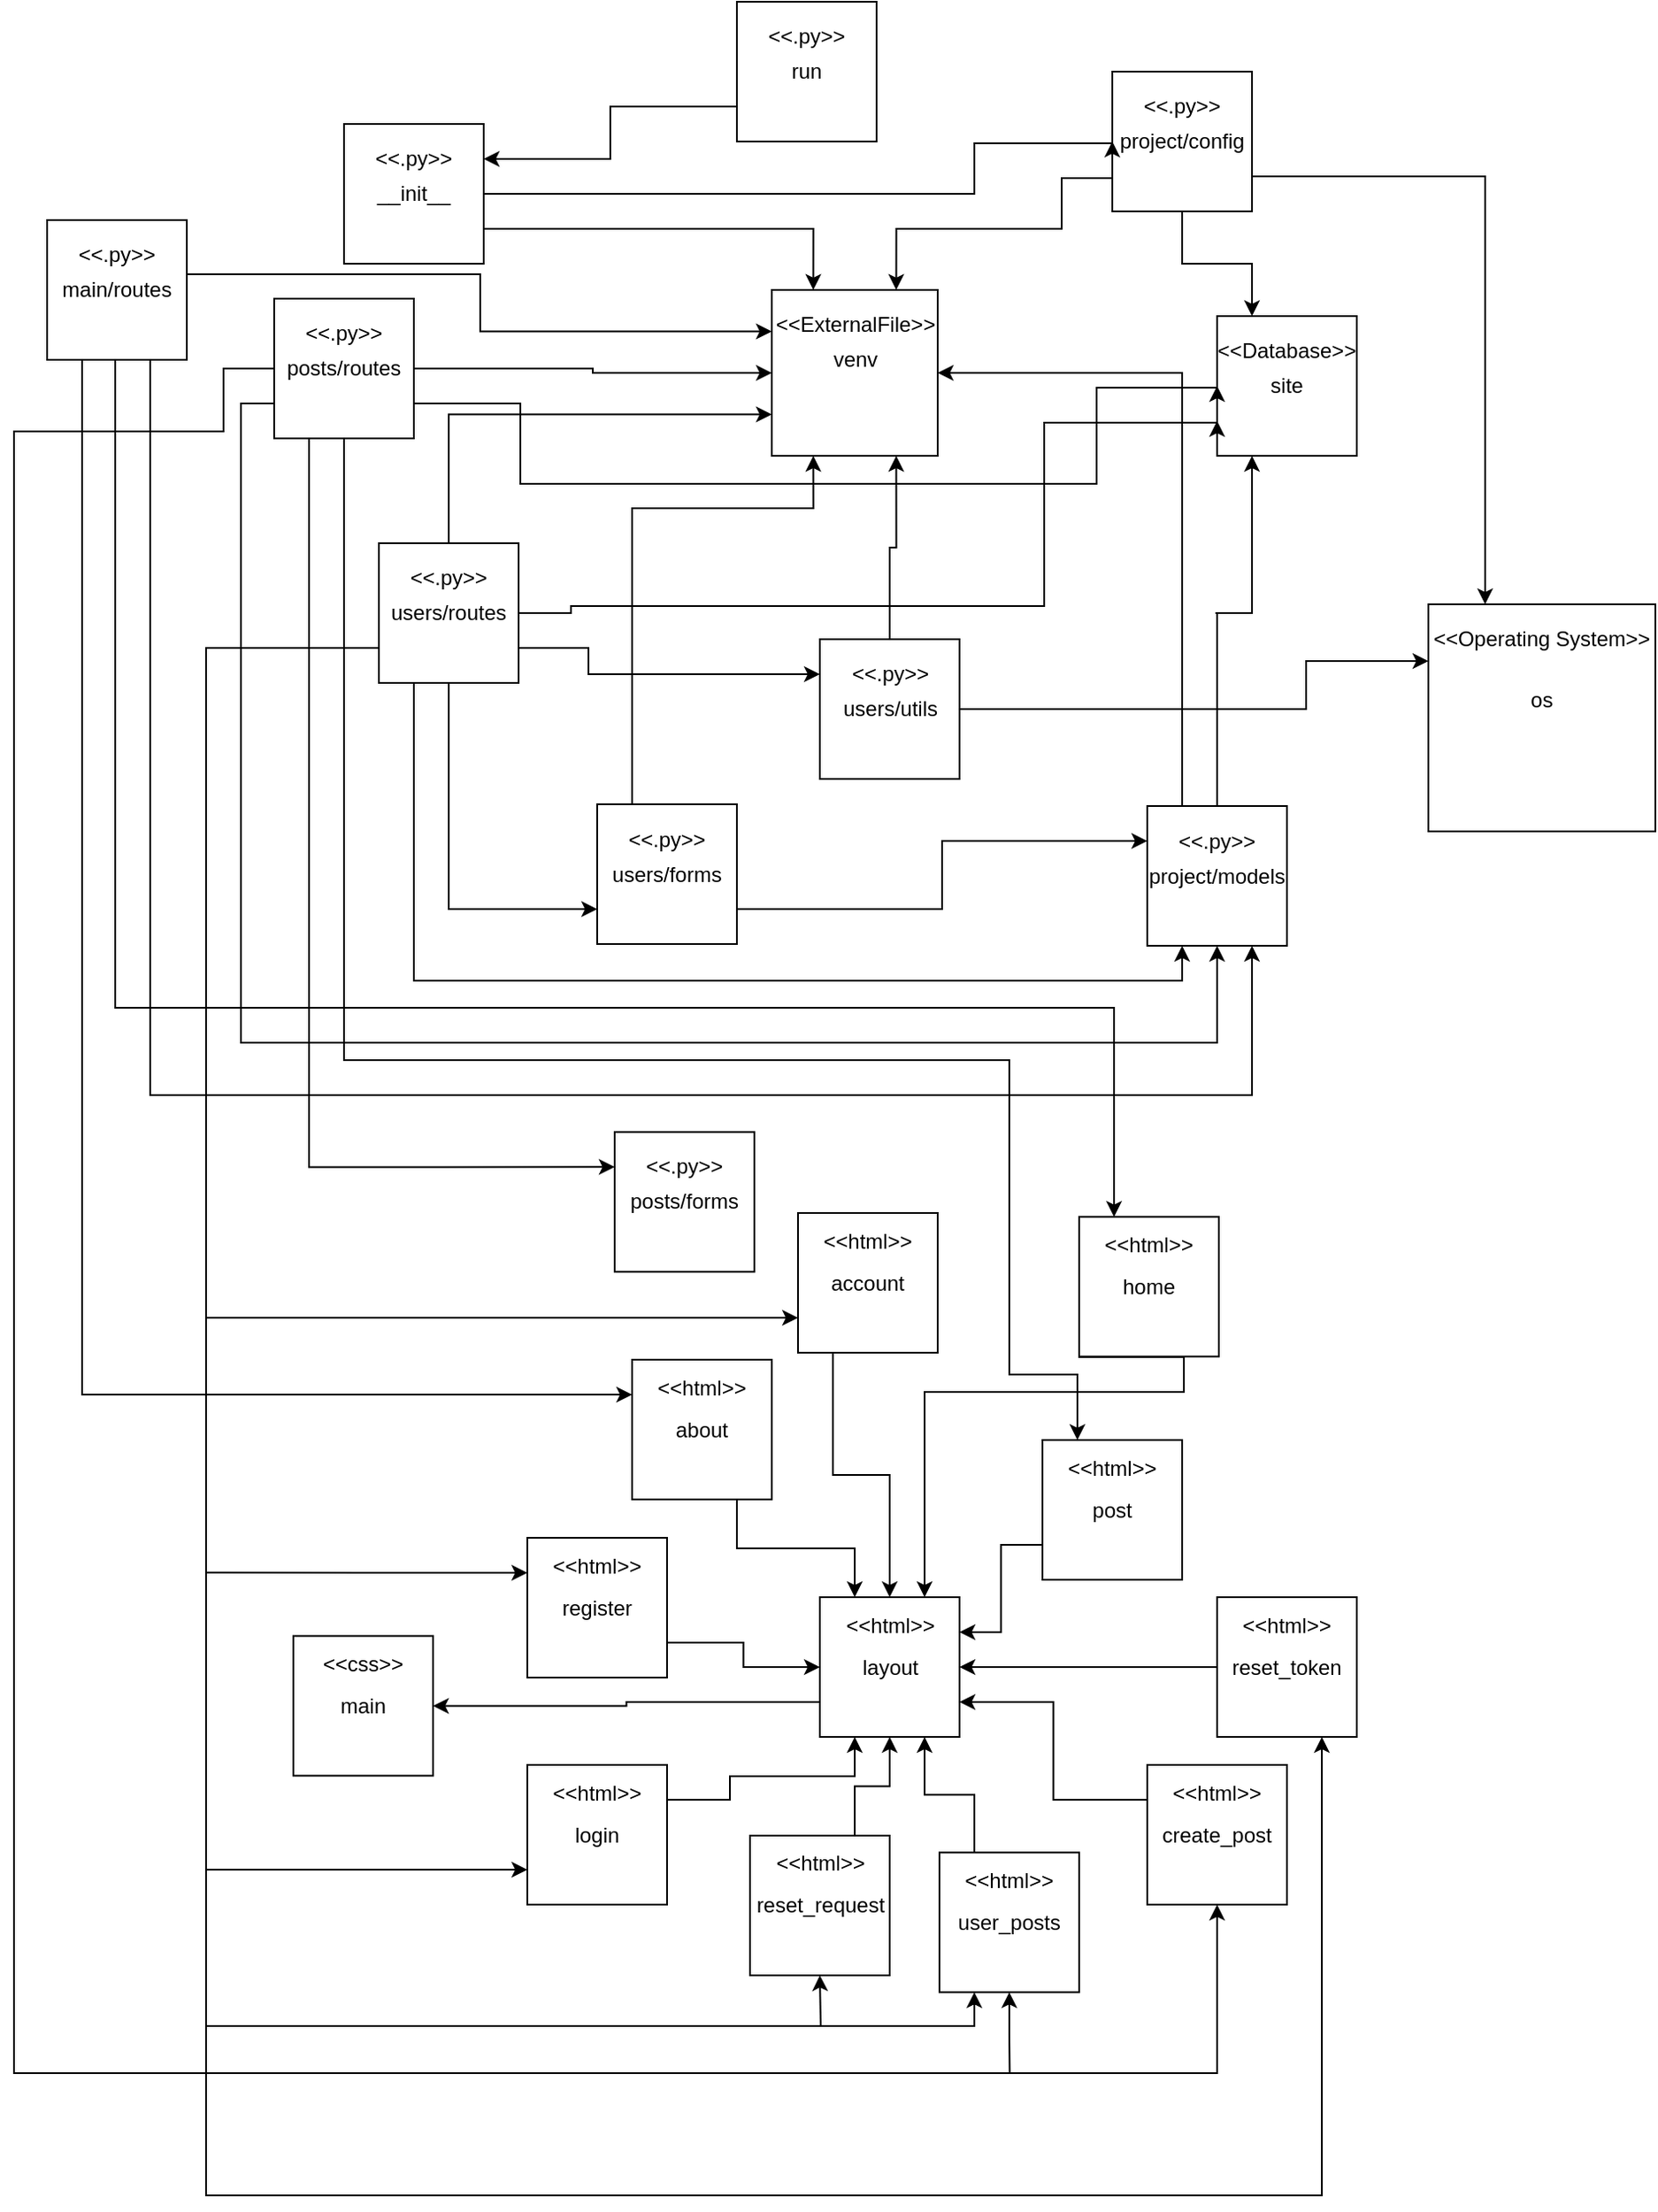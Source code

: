 <mxfile version="10.5.9" type="google"><diagram id="KBFmOmNI3ballvmkRcwx" name="Page-1"><mxGraphModel dx="2950" dy="1210" grid="1" gridSize="10" guides="1" tooltips="1" connect="1" arrows="1" fold="1" page="1" pageScale="1" pageWidth="850" pageHeight="1100" math="0" shadow="0"><root><mxCell id="0"/><mxCell id="1" parent="0"/><mxCell id="nsPrN5Da0x7B3JjK3zon-26" style="edgeStyle=orthogonalEdgeStyle;rounded=0;orthogonalLoop=1;jettySize=auto;html=1;exitX=0;exitY=0.75;exitDx=0;exitDy=0;entryX=1;entryY=0.25;entryDx=0;entryDy=0;" edge="1" parent="1" source="nsPrN5Da0x7B3JjK3zon-1" target="nsPrN5Da0x7B3JjK3zon-19"><mxGeometry relative="1" as="geometry"/></mxCell><mxCell id="nsPrN5Da0x7B3JjK3zon-1" value="" style="whiteSpace=wrap;html=1;aspect=fixed;" vertex="1" parent="1"><mxGeometry x="-57" y="20" width="80" height="80" as="geometry"/></mxCell><mxCell id="nsPrN5Da0x7B3JjK3zon-2" value="&amp;lt;&amp;lt;.py&amp;gt;&amp;gt;" style="text;html=1;strokeColor=none;fillColor=none;align=center;verticalAlign=middle;whiteSpace=wrap;rounded=0;" vertex="1" parent="1"><mxGeometry x="-37" y="30" width="40" height="20" as="geometry"/></mxCell><mxCell id="nsPrN5Da0x7B3JjK3zon-34" style="edgeStyle=orthogonalEdgeStyle;rounded=0;orthogonalLoop=1;jettySize=auto;html=1;exitX=1;exitY=0.75;exitDx=0;exitDy=0;entryX=0.25;entryY=0;entryDx=0;entryDy=0;" edge="1" parent="1" source="nsPrN5Da0x7B3JjK3zon-17" target="nsPrN5Da0x7B3JjK3zon-31"><mxGeometry relative="1" as="geometry"/></mxCell><mxCell id="nsPrN5Da0x7B3JjK3zon-35" style="edgeStyle=orthogonalEdgeStyle;rounded=0;orthogonalLoop=1;jettySize=auto;html=1;exitX=0;exitY=0.75;exitDx=0;exitDy=0;entryX=0.75;entryY=0;entryDx=0;entryDy=0;" edge="1" parent="1" source="nsPrN5Da0x7B3JjK3zon-17" target="nsPrN5Da0x7B3JjK3zon-21"><mxGeometry relative="1" as="geometry"><Array as="points"><mxPoint x="129" y="121"/><mxPoint x="129" y="150"/><mxPoint x="34" y="150"/></Array></mxGeometry></mxCell><mxCell id="nsPrN5Da0x7B3JjK3zon-39" style="edgeStyle=orthogonalEdgeStyle;rounded=0;orthogonalLoop=1;jettySize=auto;html=1;exitX=0.5;exitY=1;exitDx=0;exitDy=0;entryX=0.25;entryY=0;entryDx=0;entryDy=0;" edge="1" parent="1" source="nsPrN5Da0x7B3JjK3zon-17" target="nsPrN5Da0x7B3JjK3zon-36"><mxGeometry relative="1" as="geometry"><mxPoint x="229" y="186" as="targetPoint"/></mxGeometry></mxCell><mxCell id="nsPrN5Da0x7B3JjK3zon-17" value="" style="whiteSpace=wrap;html=1;aspect=fixed;" vertex="1" parent="1"><mxGeometry x="158" y="60" width="80" height="80" as="geometry"/></mxCell><mxCell id="nsPrN5Da0x7B3JjK3zon-18" value="&amp;lt;&amp;lt;.py&amp;gt;&amp;gt;" style="text;html=1;strokeColor=none;fillColor=none;align=center;verticalAlign=middle;whiteSpace=wrap;rounded=0;" vertex="1" parent="1"><mxGeometry x="178" y="70" width="40" height="20" as="geometry"/></mxCell><mxCell id="nsPrN5Da0x7B3JjK3zon-28" style="edgeStyle=orthogonalEdgeStyle;rounded=0;orthogonalLoop=1;jettySize=auto;html=1;exitX=1;exitY=0.75;exitDx=0;exitDy=0;entryX=0.25;entryY=0;entryDx=0;entryDy=0;" edge="1" parent="1" source="nsPrN5Da0x7B3JjK3zon-19" target="nsPrN5Da0x7B3JjK3zon-21"><mxGeometry relative="1" as="geometry"/></mxCell><mxCell id="nsPrN5Da0x7B3JjK3zon-30" style="edgeStyle=orthogonalEdgeStyle;rounded=0;orthogonalLoop=1;jettySize=auto;html=1;exitX=1;exitY=0.5;exitDx=0;exitDy=0;entryX=0;entryY=0.5;entryDx=0;entryDy=0;" edge="1" parent="1" source="nsPrN5Da0x7B3JjK3zon-19" target="nsPrN5Da0x7B3JjK3zon-17"><mxGeometry relative="1" as="geometry"><mxPoint x="129" y="116" as="targetPoint"/><Array as="points"><mxPoint x="79" y="130"/><mxPoint x="79" y="101"/></Array></mxGeometry></mxCell><mxCell id="nsPrN5Da0x7B3JjK3zon-19" value="" style="whiteSpace=wrap;html=1;aspect=fixed;" vertex="1" parent="1"><mxGeometry x="-282" y="90" width="80" height="80" as="geometry"/></mxCell><mxCell id="nsPrN5Da0x7B3JjK3zon-20" value="&amp;lt;&amp;lt;.py&amp;gt;&amp;gt;" style="text;html=1;strokeColor=none;fillColor=none;align=center;verticalAlign=middle;whiteSpace=wrap;rounded=0;" vertex="1" parent="1"><mxGeometry x="-262" y="100" width="40" height="20" as="geometry"/></mxCell><mxCell id="nsPrN5Da0x7B3JjK3zon-21" value="" style="whiteSpace=wrap;html=1;aspect=fixed;" vertex="1" parent="1"><mxGeometry x="-37" y="185" width="95" height="95" as="geometry"/></mxCell><mxCell id="nsPrN5Da0x7B3JjK3zon-22" value="&amp;lt;&amp;lt;ExternalFile&amp;gt;&amp;gt;" style="text;html=1;strokeColor=none;fillColor=none;align=center;verticalAlign=middle;whiteSpace=wrap;rounded=0;" vertex="1" parent="1"><mxGeometry x="-9.5" y="195" width="40" height="20" as="geometry"/></mxCell><mxCell id="nsPrN5Da0x7B3JjK3zon-24" value="run" style="text;html=1;strokeColor=none;fillColor=none;align=center;verticalAlign=middle;whiteSpace=wrap;rounded=0;" vertex="1" parent="1"><mxGeometry x="-37" y="50" width="40" height="20" as="geometry"/></mxCell><mxCell id="nsPrN5Da0x7B3JjK3zon-25" value="venv" style="text;html=1;strokeColor=none;fillColor=none;align=center;verticalAlign=middle;whiteSpace=wrap;rounded=0;" vertex="1" parent="1"><mxGeometry x="-9.5" y="215" width="40" height="20" as="geometry"/></mxCell><mxCell id="nsPrN5Da0x7B3JjK3zon-27" value="__init__" style="text;html=1;strokeColor=none;fillColor=none;align=center;verticalAlign=middle;whiteSpace=wrap;rounded=0;" vertex="1" parent="1"><mxGeometry x="-262" y="120" width="40" height="20" as="geometry"/></mxCell><mxCell id="nsPrN5Da0x7B3JjK3zon-29" value="project/config" style="text;html=1;strokeColor=none;fillColor=none;align=center;verticalAlign=middle;whiteSpace=wrap;rounded=0;" vertex="1" parent="1"><mxGeometry x="178" y="90" width="40" height="20" as="geometry"/></mxCell><mxCell id="nsPrN5Da0x7B3JjK3zon-31" value="" style="whiteSpace=wrap;html=1;aspect=fixed;" vertex="1" parent="1"><mxGeometry x="339" y="365" width="130" height="130" as="geometry"/></mxCell><mxCell id="nsPrN5Da0x7B3JjK3zon-32" value="&amp;lt;&amp;lt;Operating System&amp;gt;&amp;gt;" style="text;html=1;strokeColor=none;fillColor=none;align=center;verticalAlign=middle;whiteSpace=wrap;rounded=0;" vertex="1" parent="1"><mxGeometry x="339" y="375" width="130" height="20" as="geometry"/></mxCell><mxCell id="nsPrN5Da0x7B3JjK3zon-33" value="os" style="text;html=1;strokeColor=none;fillColor=none;align=center;verticalAlign=middle;whiteSpace=wrap;rounded=0;" vertex="1" parent="1"><mxGeometry x="384" y="410" width="40" height="20" as="geometry"/></mxCell><mxCell id="nsPrN5Da0x7B3JjK3zon-36" value="" style="whiteSpace=wrap;html=1;aspect=fixed;" vertex="1" parent="1"><mxGeometry x="218" y="200" width="80" height="80" as="geometry"/></mxCell><mxCell id="nsPrN5Da0x7B3JjK3zon-37" value="&amp;lt;&amp;lt;Database&amp;gt;&amp;gt;" style="text;html=1;strokeColor=none;fillColor=none;align=center;verticalAlign=middle;whiteSpace=wrap;rounded=0;" vertex="1" parent="1"><mxGeometry x="238" y="210" width="40" height="20" as="geometry"/></mxCell><mxCell id="nsPrN5Da0x7B3JjK3zon-38" value="site" style="text;html=1;strokeColor=none;fillColor=none;align=center;verticalAlign=middle;whiteSpace=wrap;rounded=0;" vertex="1" parent="1"><mxGeometry x="238" y="230" width="40" height="20" as="geometry"/></mxCell><mxCell id="nsPrN5Da0x7B3JjK3zon-43" style="edgeStyle=orthogonalEdgeStyle;rounded=0;orthogonalLoop=1;jettySize=auto;html=1;exitX=0.25;exitY=0;exitDx=0;exitDy=0;entryX=0.25;entryY=1;entryDx=0;entryDy=0;" edge="1" parent="1" source="nsPrN5Da0x7B3JjK3zon-40" target="nsPrN5Da0x7B3JjK3zon-21"><mxGeometry relative="1" as="geometry"><Array as="points"><mxPoint x="-117" y="310"/><mxPoint x="-13" y="310"/></Array></mxGeometry></mxCell><mxCell id="nsPrN5Da0x7B3JjK3zon-47" style="edgeStyle=orthogonalEdgeStyle;rounded=0;orthogonalLoop=1;jettySize=auto;html=1;exitX=1;exitY=0.75;exitDx=0;exitDy=0;entryX=0;entryY=0.25;entryDx=0;entryDy=0;" edge="1" parent="1" source="nsPrN5Da0x7B3JjK3zon-40" target="nsPrN5Da0x7B3JjK3zon-44"><mxGeometry relative="1" as="geometry"/></mxCell><mxCell id="nsPrN5Da0x7B3JjK3zon-40" value="" style="whiteSpace=wrap;html=1;aspect=fixed;" vertex="1" parent="1"><mxGeometry x="-137" y="479.5" width="80" height="80" as="geometry"/></mxCell><mxCell id="nsPrN5Da0x7B3JjK3zon-41" value="&amp;lt;&amp;lt;.py&amp;gt;&amp;gt;" style="text;html=1;strokeColor=none;fillColor=none;align=center;verticalAlign=middle;whiteSpace=wrap;rounded=0;" vertex="1" parent="1"><mxGeometry x="-117" y="489.5" width="40" height="20" as="geometry"/></mxCell><mxCell id="nsPrN5Da0x7B3JjK3zon-42" value="users/forms" style="text;html=1;strokeColor=none;fillColor=none;align=center;verticalAlign=middle;whiteSpace=wrap;rounded=0;" vertex="1" parent="1"><mxGeometry x="-117" y="509.5" width="40" height="20" as="geometry"/></mxCell><mxCell id="nsPrN5Da0x7B3JjK3zon-48" style="edgeStyle=orthogonalEdgeStyle;rounded=0;orthogonalLoop=1;jettySize=auto;html=1;exitX=0.25;exitY=0;exitDx=0;exitDy=0;entryX=1;entryY=0.5;entryDx=0;entryDy=0;" edge="1" parent="1" source="nsPrN5Da0x7B3JjK3zon-44" target="nsPrN5Da0x7B3JjK3zon-21"><mxGeometry relative="1" as="geometry"/></mxCell><mxCell id="nsPrN5Da0x7B3JjK3zon-49" style="edgeStyle=orthogonalEdgeStyle;rounded=0;orthogonalLoop=1;jettySize=auto;html=1;exitX=0.5;exitY=0;exitDx=0;exitDy=0;entryX=0.25;entryY=1;entryDx=0;entryDy=0;" edge="1" parent="1" source="nsPrN5Da0x7B3JjK3zon-44" target="nsPrN5Da0x7B3JjK3zon-36"><mxGeometry relative="1" as="geometry"><Array as="points"><mxPoint x="217" y="370"/><mxPoint x="237" y="370"/></Array></mxGeometry></mxCell><mxCell id="nsPrN5Da0x7B3JjK3zon-44" value="" style="whiteSpace=wrap;html=1;aspect=fixed;" vertex="1" parent="1"><mxGeometry x="178" y="480.5" width="80" height="80" as="geometry"/></mxCell><mxCell id="nsPrN5Da0x7B3JjK3zon-45" value="&amp;lt;&amp;lt;.py&amp;gt;&amp;gt;" style="text;html=1;strokeColor=none;fillColor=none;align=center;verticalAlign=middle;whiteSpace=wrap;rounded=0;" vertex="1" parent="1"><mxGeometry x="198" y="490.5" width="40" height="20" as="geometry"/></mxCell><mxCell id="nsPrN5Da0x7B3JjK3zon-46" value="project/models" style="text;html=1;strokeColor=none;fillColor=none;align=center;verticalAlign=middle;whiteSpace=wrap;rounded=0;" vertex="1" parent="1"><mxGeometry x="198" y="510.5" width="40" height="20" as="geometry"/></mxCell><mxCell id="nsPrN5Da0x7B3JjK3zon-61" style="edgeStyle=orthogonalEdgeStyle;rounded=0;orthogonalLoop=1;jettySize=auto;html=1;exitX=1;exitY=0.5;exitDx=0;exitDy=0;entryX=0;entryY=0.25;entryDx=0;entryDy=0;" edge="1" parent="1" source="nsPrN5Da0x7B3JjK3zon-50" target="nsPrN5Da0x7B3JjK3zon-31"><mxGeometry relative="1" as="geometry"><Array as="points"><mxPoint x="269" y="425"/><mxPoint x="269" y="397"/></Array></mxGeometry></mxCell><mxCell id="nsPrN5Da0x7B3JjK3zon-62" style="edgeStyle=orthogonalEdgeStyle;rounded=0;orthogonalLoop=1;jettySize=auto;html=1;exitX=0.5;exitY=0;exitDx=0;exitDy=0;entryX=0.75;entryY=1;entryDx=0;entryDy=0;" edge="1" parent="1" source="nsPrN5Da0x7B3JjK3zon-50" target="nsPrN5Da0x7B3JjK3zon-21"><mxGeometry relative="1" as="geometry"/></mxCell><mxCell id="nsPrN5Da0x7B3JjK3zon-50" value="" style="whiteSpace=wrap;html=1;aspect=fixed;" vertex="1" parent="1"><mxGeometry x="-9.5" y="385" width="80" height="80" as="geometry"/></mxCell><mxCell id="nsPrN5Da0x7B3JjK3zon-51" value="&amp;lt;&amp;lt;.py&amp;gt;&amp;gt;" style="text;html=1;strokeColor=none;fillColor=none;align=center;verticalAlign=middle;whiteSpace=wrap;rounded=0;" vertex="1" parent="1"><mxGeometry x="10.5" y="395" width="40" height="20" as="geometry"/></mxCell><mxCell id="nsPrN5Da0x7B3JjK3zon-52" value="users/utils" style="text;html=1;strokeColor=none;fillColor=none;align=center;verticalAlign=middle;whiteSpace=wrap;rounded=0;" vertex="1" parent="1"><mxGeometry x="10.5" y="415" width="40" height="20" as="geometry"/></mxCell><mxCell id="nsPrN5Da0x7B3JjK3zon-56" style="edgeStyle=orthogonalEdgeStyle;rounded=0;orthogonalLoop=1;jettySize=auto;html=1;exitX=0.5;exitY=0;exitDx=0;exitDy=0;entryX=0;entryY=0.75;entryDx=0;entryDy=0;" edge="1" parent="1" source="nsPrN5Da0x7B3JjK3zon-53" target="nsPrN5Da0x7B3JjK3zon-21"><mxGeometry relative="1" as="geometry"/></mxCell><mxCell id="nsPrN5Da0x7B3JjK3zon-57" style="edgeStyle=orthogonalEdgeStyle;rounded=0;orthogonalLoop=1;jettySize=auto;html=1;exitX=1;exitY=0.5;exitDx=0;exitDy=0;entryX=0;entryY=0.75;entryDx=0;entryDy=0;" edge="1" parent="1" source="nsPrN5Da0x7B3JjK3zon-53" target="nsPrN5Da0x7B3JjK3zon-36"><mxGeometry relative="1" as="geometry"><Array as="points"><mxPoint x="-152" y="370"/><mxPoint x="-152" y="366"/><mxPoint x="119" y="366"/><mxPoint x="119" y="261"/></Array></mxGeometry></mxCell><mxCell id="nsPrN5Da0x7B3JjK3zon-58" style="edgeStyle=orthogonalEdgeStyle;rounded=0;orthogonalLoop=1;jettySize=auto;html=1;exitX=0.25;exitY=1;exitDx=0;exitDy=0;entryX=0.25;entryY=1;entryDx=0;entryDy=0;" edge="1" parent="1" source="nsPrN5Da0x7B3JjK3zon-53" target="nsPrN5Da0x7B3JjK3zon-44"><mxGeometry relative="1" as="geometry"/></mxCell><mxCell id="nsPrN5Da0x7B3JjK3zon-59" style="edgeStyle=orthogonalEdgeStyle;rounded=0;orthogonalLoop=1;jettySize=auto;html=1;exitX=0.5;exitY=1;exitDx=0;exitDy=0;entryX=0;entryY=0.75;entryDx=0;entryDy=0;" edge="1" parent="1" source="nsPrN5Da0x7B3JjK3zon-53" target="nsPrN5Da0x7B3JjK3zon-40"><mxGeometry relative="1" as="geometry"/></mxCell><mxCell id="nsPrN5Da0x7B3JjK3zon-60" style="edgeStyle=orthogonalEdgeStyle;rounded=0;orthogonalLoop=1;jettySize=auto;html=1;exitX=1;exitY=0.75;exitDx=0;exitDy=0;entryX=0;entryY=0.25;entryDx=0;entryDy=0;" edge="1" parent="1" source="nsPrN5Da0x7B3JjK3zon-53" target="nsPrN5Da0x7B3JjK3zon-50"><mxGeometry relative="1" as="geometry"><Array as="points"><mxPoint x="-142" y="390"/><mxPoint x="-142" y="405"/></Array></mxGeometry></mxCell><mxCell id="nsPrN5Da0x7B3JjK3zon-149" style="edgeStyle=orthogonalEdgeStyle;rounded=0;orthogonalLoop=1;jettySize=auto;html=1;exitX=0;exitY=0.75;exitDx=0;exitDy=0;entryX=0;entryY=0.75;entryDx=0;entryDy=0;startArrow=none;startFill=0;endArrow=classic;endFill=1;strokeColor=#000000;" edge="1" parent="1" source="nsPrN5Da0x7B3JjK3zon-53" target="nsPrN5Da0x7B3JjK3zon-117"><mxGeometry relative="1" as="geometry"><Array as="points"><mxPoint x="-361" y="390"/><mxPoint x="-361" y="1090"/></Array></mxGeometry></mxCell><mxCell id="nsPrN5Da0x7B3JjK3zon-53" value="" style="whiteSpace=wrap;html=1;aspect=fixed;" vertex="1" parent="1"><mxGeometry x="-262" y="330" width="80" height="80" as="geometry"/></mxCell><mxCell id="nsPrN5Da0x7B3JjK3zon-54" value="&amp;lt;&amp;lt;.py&amp;gt;&amp;gt;" style="text;html=1;strokeColor=none;fillColor=none;align=center;verticalAlign=middle;whiteSpace=wrap;rounded=0;" vertex="1" parent="1"><mxGeometry x="-242" y="340" width="40" height="20" as="geometry"/></mxCell><mxCell id="nsPrN5Da0x7B3JjK3zon-55" value="users/routes" style="text;html=1;strokeColor=none;fillColor=none;align=center;verticalAlign=middle;whiteSpace=wrap;rounded=0;" vertex="1" parent="1"><mxGeometry x="-242" y="360" width="40" height="20" as="geometry"/></mxCell><mxCell id="nsPrN5Da0x7B3JjK3zon-66" style="edgeStyle=orthogonalEdgeStyle;rounded=0;orthogonalLoop=1;jettySize=auto;html=1;exitX=1;exitY=0.5;exitDx=0;exitDy=0;entryX=0;entryY=0.5;entryDx=0;entryDy=0;strokeColor=#000000;" edge="1" parent="1" source="nsPrN5Da0x7B3JjK3zon-63" target="nsPrN5Da0x7B3JjK3zon-21"><mxGeometry relative="1" as="geometry"/></mxCell><mxCell id="nsPrN5Da0x7B3JjK3zon-70" style="edgeStyle=orthogonalEdgeStyle;rounded=0;orthogonalLoop=1;jettySize=auto;html=1;exitX=0.25;exitY=1;exitDx=0;exitDy=0;entryX=0;entryY=0.25;entryDx=0;entryDy=0;" edge="1" parent="1" source="nsPrN5Da0x7B3JjK3zon-63" target="nsPrN5Da0x7B3JjK3zon-73"><mxGeometry relative="1" as="geometry"/></mxCell><mxCell id="nsPrN5Da0x7B3JjK3zon-71" style="edgeStyle=orthogonalEdgeStyle;rounded=0;orthogonalLoop=1;jettySize=auto;html=1;exitX=0;exitY=0.75;exitDx=0;exitDy=0;entryX=0.5;entryY=1;entryDx=0;entryDy=0;" edge="1" parent="1" source="nsPrN5Da0x7B3JjK3zon-63" target="nsPrN5Da0x7B3JjK3zon-44"><mxGeometry relative="1" as="geometry"><mxPoint x="109" y="616" as="targetPoint"/><Array as="points"><mxPoint x="-341" y="250"/><mxPoint x="-341" y="616"/><mxPoint x="218" y="616"/></Array></mxGeometry></mxCell><mxCell id="nsPrN5Da0x7B3JjK3zon-72" style="edgeStyle=orthogonalEdgeStyle;rounded=0;orthogonalLoop=1;jettySize=auto;html=1;exitX=1;exitY=0.75;exitDx=0;exitDy=0;entryX=0;entryY=0.5;entryDx=0;entryDy=0;" edge="1" parent="1" source="nsPrN5Da0x7B3JjK3zon-63" target="nsPrN5Da0x7B3JjK3zon-36"><mxGeometry relative="1" as="geometry"><Array as="points"><mxPoint x="-181" y="250"/><mxPoint x="-181" y="296"/><mxPoint x="149" y="296"/><mxPoint x="149" y="241"/></Array></mxGeometry></mxCell><mxCell id="nsPrN5Da0x7B3JjK3zon-152" style="edgeStyle=orthogonalEdgeStyle;rounded=0;orthogonalLoop=1;jettySize=auto;html=1;exitX=0.5;exitY=1;exitDx=0;exitDy=0;entryX=0.25;entryY=0;entryDx=0;entryDy=0;startArrow=none;startFill=0;endArrow=classic;endFill=1;strokeColor=#000000;" edge="1" parent="1" source="nsPrN5Da0x7B3JjK3zon-63" target="nsPrN5Da0x7B3JjK3zon-114"><mxGeometry relative="1" as="geometry"><Array as="points"><mxPoint x="-282" y="626"/><mxPoint x="99" y="626"/><mxPoint x="99" y="806"/><mxPoint x="138" y="806"/></Array></mxGeometry></mxCell><mxCell id="nsPrN5Da0x7B3JjK3zon-153" style="edgeStyle=orthogonalEdgeStyle;rounded=0;orthogonalLoop=1;jettySize=auto;html=1;exitX=0;exitY=0.5;exitDx=0;exitDy=0;entryX=0.5;entryY=1;entryDx=0;entryDy=0;startArrow=none;startFill=0;endArrow=classic;endFill=1;strokeColor=#000000;" edge="1" parent="1" source="nsPrN5Da0x7B3JjK3zon-63" target="nsPrN5Da0x7B3JjK3zon-96"><mxGeometry relative="1" as="geometry"><Array as="points"><mxPoint x="-351" y="230"/><mxPoint x="-351" y="266"/><mxPoint x="-471" y="266"/><mxPoint x="-471" y="1206"/><mxPoint x="218" y="1206"/></Array></mxGeometry></mxCell><mxCell id="nsPrN5Da0x7B3JjK3zon-63" value="" style="whiteSpace=wrap;html=1;aspect=fixed;strokeColor=#000000;" vertex="1" parent="1"><mxGeometry x="-322" y="190" width="80" height="80" as="geometry"/></mxCell><mxCell id="nsPrN5Da0x7B3JjK3zon-64" value="&amp;lt;&amp;lt;.py&amp;gt;&amp;gt;" style="text;html=1;strokeColor=none;fillColor=none;align=center;verticalAlign=middle;whiteSpace=wrap;rounded=0;" vertex="1" parent="1"><mxGeometry x="-302" y="200" width="40" height="20" as="geometry"/></mxCell><mxCell id="nsPrN5Da0x7B3JjK3zon-65" value="posts/routes" style="text;html=1;strokeColor=none;fillColor=none;align=center;verticalAlign=middle;whiteSpace=wrap;rounded=0;" vertex="1" parent="1"><mxGeometry x="-302" y="220" width="40" height="20" as="geometry"/></mxCell><mxCell id="nsPrN5Da0x7B3JjK3zon-73" value="" style="whiteSpace=wrap;html=1;aspect=fixed;" vertex="1" parent="1"><mxGeometry x="-127" y="667.176" width="80" height="80" as="geometry"/></mxCell><mxCell id="nsPrN5Da0x7B3JjK3zon-74" value="&amp;lt;&amp;lt;.py&amp;gt;&amp;gt;" style="text;html=1;strokeColor=none;fillColor=none;align=center;verticalAlign=middle;whiteSpace=wrap;rounded=0;" vertex="1" parent="1"><mxGeometry x="-107" y="677.176" width="40" height="20" as="geometry"/></mxCell><mxCell id="nsPrN5Da0x7B3JjK3zon-75" value="posts/forms" style="text;html=1;strokeColor=none;fillColor=none;align=center;verticalAlign=middle;whiteSpace=wrap;rounded=0;" vertex="1" parent="1"><mxGeometry x="-107" y="697.176" width="40" height="20" as="geometry"/></mxCell><mxCell id="nsPrN5Da0x7B3JjK3zon-79" style="edgeStyle=orthogonalEdgeStyle;rounded=0;orthogonalLoop=1;jettySize=auto;html=1;exitX=1;exitY=0.25;exitDx=0;exitDy=0;entryX=0;entryY=0.25;entryDx=0;entryDy=0;strokeColor=#000000;" edge="1" parent="1" source="nsPrN5Da0x7B3JjK3zon-76" target="nsPrN5Da0x7B3JjK3zon-21"><mxGeometry relative="1" as="geometry"><Array as="points"><mxPoint x="-373" y="176"/><mxPoint x="-204" y="176"/><mxPoint x="-204" y="209"/></Array></mxGeometry></mxCell><mxCell id="nsPrN5Da0x7B3JjK3zon-80" style="edgeStyle=orthogonalEdgeStyle;rounded=0;orthogonalLoop=1;jettySize=auto;html=1;exitX=0.75;exitY=1;exitDx=0;exitDy=0;entryX=0.75;entryY=1;entryDx=0;entryDy=0;strokeColor=#000000;" edge="1" parent="1" source="nsPrN5Da0x7B3JjK3zon-76" target="nsPrN5Da0x7B3JjK3zon-44"><mxGeometry relative="1" as="geometry"><Array as="points"><mxPoint x="-393" y="646"/><mxPoint x="238" y="646"/></Array></mxGeometry></mxCell><mxCell id="nsPrN5Da0x7B3JjK3zon-150" style="edgeStyle=orthogonalEdgeStyle;rounded=0;orthogonalLoop=1;jettySize=auto;html=1;exitX=0.5;exitY=1;exitDx=0;exitDy=0;entryX=0.25;entryY=0;entryDx=0;entryDy=0;startArrow=none;startFill=0;endArrow=classic;endFill=1;strokeColor=#000000;" edge="1" parent="1" source="nsPrN5Da0x7B3JjK3zon-76" target="nsPrN5Da0x7B3JjK3zon-99"><mxGeometry relative="1" as="geometry"><Array as="points"><mxPoint x="-413" y="596"/><mxPoint x="159" y="596"/></Array></mxGeometry></mxCell><mxCell id="nsPrN5Da0x7B3JjK3zon-151" style="edgeStyle=orthogonalEdgeStyle;rounded=0;orthogonalLoop=1;jettySize=auto;html=1;exitX=0.25;exitY=1;exitDx=0;exitDy=0;entryX=0;entryY=0.25;entryDx=0;entryDy=0;startArrow=none;startFill=0;endArrow=classic;endFill=1;strokeColor=#000000;" edge="1" parent="1" source="nsPrN5Da0x7B3JjK3zon-76" target="nsPrN5Da0x7B3JjK3zon-81"><mxGeometry relative="1" as="geometry"/></mxCell><mxCell id="nsPrN5Da0x7B3JjK3zon-76" value="" style="whiteSpace=wrap;html=1;aspect=fixed;strokeColor=#000000;" vertex="1" parent="1"><mxGeometry x="-452" y="145" width="80" height="80" as="geometry"/></mxCell><mxCell id="nsPrN5Da0x7B3JjK3zon-77" value="&amp;lt;&amp;lt;.py&amp;gt;&amp;gt;" style="text;html=1;strokeColor=none;fillColor=none;align=center;verticalAlign=middle;whiteSpace=wrap;rounded=0;" vertex="1" parent="1"><mxGeometry x="-432" y="155" width="40" height="20" as="geometry"/></mxCell><mxCell id="nsPrN5Da0x7B3JjK3zon-78" value="main/routes" style="text;html=1;strokeColor=none;fillColor=none;align=center;verticalAlign=middle;whiteSpace=wrap;rounded=0;" vertex="1" parent="1"><mxGeometry x="-432" y="175" width="40" height="20" as="geometry"/></mxCell><mxCell id="nsPrN5Da0x7B3JjK3zon-132" style="edgeStyle=orthogonalEdgeStyle;rounded=0;orthogonalLoop=1;jettySize=auto;html=1;exitX=0.75;exitY=1;exitDx=0;exitDy=0;entryX=0.25;entryY=0;entryDx=0;entryDy=0;strokeColor=#000000;" edge="1" parent="1" source="nsPrN5Da0x7B3JjK3zon-81" target="nsPrN5Da0x7B3JjK3zon-108"><mxGeometry relative="1" as="geometry"/></mxCell><mxCell id="nsPrN5Da0x7B3JjK3zon-81" value="" style="whiteSpace=wrap;html=1;aspect=fixed;strokeColor=#000000;" vertex="1" parent="1"><mxGeometry x="-117" y="797.5" width="80" height="80" as="geometry"/></mxCell><mxCell id="nsPrN5Da0x7B3JjK3zon-82" value="&amp;lt;&amp;lt;html&amp;gt;&amp;gt;" style="text;html=1;strokeColor=none;fillColor=none;align=center;verticalAlign=middle;whiteSpace=wrap;rounded=0;" vertex="1" parent="1"><mxGeometry x="-97" y="803.5" width="40" height="20" as="geometry"/></mxCell><mxCell id="nsPrN5Da0x7B3JjK3zon-83" value="about" style="text;html=1;strokeColor=none;fillColor=none;align=center;verticalAlign=middle;whiteSpace=wrap;rounded=0;" vertex="1" parent="1"><mxGeometry x="-97" y="827.676" width="40" height="20" as="geometry"/></mxCell><mxCell id="nsPrN5Da0x7B3JjK3zon-133" style="edgeStyle=orthogonalEdgeStyle;rounded=0;orthogonalLoop=1;jettySize=auto;html=1;exitX=0.25;exitY=1;exitDx=0;exitDy=0;entryX=0.5;entryY=0;entryDx=0;entryDy=0;strokeColor=#000000;" edge="1" parent="1" source="nsPrN5Da0x7B3JjK3zon-93" target="nsPrN5Da0x7B3JjK3zon-108"><mxGeometry relative="1" as="geometry"/></mxCell><mxCell id="nsPrN5Da0x7B3JjK3zon-156" style="edgeStyle=orthogonalEdgeStyle;rounded=0;orthogonalLoop=1;jettySize=auto;html=1;exitX=0;exitY=0.75;exitDx=0;exitDy=0;startArrow=classic;startFill=1;endArrow=none;endFill=0;strokeColor=#000000;" edge="1" parent="1" source="nsPrN5Da0x7B3JjK3zon-93"><mxGeometry relative="1" as="geometry"><mxPoint x="-361" y="773.471" as="targetPoint"/></mxGeometry></mxCell><mxCell id="nsPrN5Da0x7B3JjK3zon-93" value="" style="whiteSpace=wrap;html=1;aspect=fixed;strokeColor=#000000;" vertex="1" parent="1"><mxGeometry x="-22" y="713.5" width="80" height="80" as="geometry"/></mxCell><mxCell id="nsPrN5Da0x7B3JjK3zon-94" value="&amp;lt;&amp;lt;html&amp;gt;&amp;gt;" style="text;html=1;strokeColor=none;fillColor=none;align=center;verticalAlign=middle;whiteSpace=wrap;rounded=0;" vertex="1" parent="1"><mxGeometry x="-2" y="719.5" width="40" height="20" as="geometry"/></mxCell><mxCell id="nsPrN5Da0x7B3JjK3zon-95" value="account" style="text;html=1;strokeColor=none;fillColor=none;align=center;verticalAlign=middle;whiteSpace=wrap;rounded=0;" vertex="1" parent="1"><mxGeometry x="-2" y="743.676" width="40" height="20" as="geometry"/></mxCell><mxCell id="nsPrN5Da0x7B3JjK3zon-134" style="edgeStyle=orthogonalEdgeStyle;rounded=0;orthogonalLoop=1;jettySize=auto;html=1;exitX=0;exitY=0.25;exitDx=0;exitDy=0;entryX=1;entryY=0.75;entryDx=0;entryDy=0;strokeColor=#000000;" edge="1" parent="1" source="nsPrN5Da0x7B3JjK3zon-96" target="nsPrN5Da0x7B3JjK3zon-108"><mxGeometry relative="1" as="geometry"/></mxCell><mxCell id="nsPrN5Da0x7B3JjK3zon-96" value="" style="whiteSpace=wrap;html=1;aspect=fixed;strokeColor=#000000;" vertex="1" parent="1"><mxGeometry x="178" y="1029.5" width="80" height="80" as="geometry"/></mxCell><mxCell id="nsPrN5Da0x7B3JjK3zon-97" value="&amp;lt;&amp;lt;html&amp;gt;&amp;gt;" style="text;html=1;strokeColor=none;fillColor=none;align=center;verticalAlign=middle;whiteSpace=wrap;rounded=0;" vertex="1" parent="1"><mxGeometry x="198" y="1035.5" width="40" height="20" as="geometry"/></mxCell><mxCell id="nsPrN5Da0x7B3JjK3zon-98" value="create_post" style="text;html=1;strokeColor=none;fillColor=none;align=center;verticalAlign=middle;whiteSpace=wrap;rounded=0;" vertex="1" parent="1"><mxGeometry x="198" y="1059.676" width="40" height="20" as="geometry"/></mxCell><mxCell id="nsPrN5Da0x7B3JjK3zon-135" style="edgeStyle=orthogonalEdgeStyle;rounded=0;orthogonalLoop=1;jettySize=auto;html=1;exitX=0;exitY=0.75;exitDx=0;exitDy=0;entryX=0.75;entryY=0;entryDx=0;entryDy=0;strokeColor=#000000;" edge="1" parent="1" source="nsPrN5Da0x7B3JjK3zon-99" target="nsPrN5Da0x7B3JjK3zon-108"><mxGeometry relative="1" as="geometry"><Array as="points"><mxPoint x="139" y="796"/><mxPoint x="199" y="796"/><mxPoint x="199" y="816"/><mxPoint x="51" y="816"/></Array></mxGeometry></mxCell><mxCell id="nsPrN5Da0x7B3JjK3zon-99" value="" style="whiteSpace=wrap;html=1;aspect=fixed;strokeColor=#000000;" vertex="1" parent="1"><mxGeometry x="139" y="715.706" width="80" height="80" as="geometry"/></mxCell><mxCell id="nsPrN5Da0x7B3JjK3zon-100" value="&amp;lt;&amp;lt;html&amp;gt;&amp;gt;" style="text;html=1;strokeColor=none;fillColor=none;align=center;verticalAlign=middle;whiteSpace=wrap;rounded=0;" vertex="1" parent="1"><mxGeometry x="159" y="721.706" width="40" height="20" as="geometry"/></mxCell><mxCell id="nsPrN5Da0x7B3JjK3zon-101" value="home" style="text;html=1;strokeColor=none;fillColor=none;align=center;verticalAlign=middle;whiteSpace=wrap;rounded=0;" vertex="1" parent="1"><mxGeometry x="159" y="745.882" width="40" height="20" as="geometry"/></mxCell><mxCell id="nsPrN5Da0x7B3JjK3zon-141" style="edgeStyle=orthogonalEdgeStyle;rounded=0;orthogonalLoop=1;jettySize=auto;html=1;exitX=1;exitY=0.75;exitDx=0;exitDy=0;entryX=0;entryY=0.5;entryDx=0;entryDy=0;strokeColor=#000000;" edge="1" parent="1" source="nsPrN5Da0x7B3JjK3zon-105" target="nsPrN5Da0x7B3JjK3zon-108"><mxGeometry relative="1" as="geometry"/></mxCell><mxCell id="nsPrN5Da0x7B3JjK3zon-155" style="edgeStyle=orthogonalEdgeStyle;rounded=0;orthogonalLoop=1;jettySize=auto;html=1;exitX=0;exitY=0.25;exitDx=0;exitDy=0;startArrow=classic;startFill=1;endArrow=none;endFill=0;strokeColor=#000000;" edge="1" parent="1" source="nsPrN5Da0x7B3JjK3zon-105"><mxGeometry relative="1" as="geometry"><mxPoint x="-361" y="919.353" as="targetPoint"/></mxGeometry></mxCell><mxCell id="nsPrN5Da0x7B3JjK3zon-105" value="" style="whiteSpace=wrap;html=1;aspect=fixed;strokeColor=#000000;" vertex="1" parent="1"><mxGeometry x="-177" y="899.5" width="80" height="80" as="geometry"/></mxCell><mxCell id="nsPrN5Da0x7B3JjK3zon-106" value="&amp;lt;&amp;lt;html&amp;gt;&amp;gt;" style="text;html=1;strokeColor=none;fillColor=none;align=center;verticalAlign=middle;whiteSpace=wrap;rounded=0;" vertex="1" parent="1"><mxGeometry x="-157" y="905.5" width="40" height="20" as="geometry"/></mxCell><mxCell id="nsPrN5Da0x7B3JjK3zon-107" value="register" style="text;html=1;strokeColor=none;fillColor=none;align=center;verticalAlign=middle;whiteSpace=wrap;rounded=0;" vertex="1" parent="1"><mxGeometry x="-157" y="929.676" width="40" height="20" as="geometry"/></mxCell><mxCell id="nsPrN5Da0x7B3JjK3zon-108" value="" style="whiteSpace=wrap;html=1;aspect=fixed;strokeColor=#000000;" vertex="1" parent="1"><mxGeometry x="-9.5" y="933.5" width="80" height="80" as="geometry"/></mxCell><mxCell id="nsPrN5Da0x7B3JjK3zon-109" value="&amp;lt;&amp;lt;html&amp;gt;&amp;gt;" style="text;html=1;strokeColor=none;fillColor=none;align=center;verticalAlign=middle;whiteSpace=wrap;rounded=0;" vertex="1" parent="1"><mxGeometry x="10.5" y="939.5" width="40" height="20" as="geometry"/></mxCell><mxCell id="nsPrN5Da0x7B3JjK3zon-110" value="layout" style="text;html=1;strokeColor=none;fillColor=none;align=center;verticalAlign=middle;whiteSpace=wrap;rounded=0;" vertex="1" parent="1"><mxGeometry x="10.5" y="963.676" width="40" height="20" as="geometry"/></mxCell><mxCell id="nsPrN5Da0x7B3JjK3zon-139" style="edgeStyle=orthogonalEdgeStyle;rounded=0;orthogonalLoop=1;jettySize=auto;html=1;exitX=0.75;exitY=0;exitDx=0;exitDy=0;entryX=0.5;entryY=1;entryDx=0;entryDy=0;strokeColor=#000000;" edge="1" parent="1" source="nsPrN5Da0x7B3JjK3zon-111" target="nsPrN5Da0x7B3JjK3zon-108"><mxGeometry relative="1" as="geometry"/></mxCell><mxCell id="nsPrN5Da0x7B3JjK3zon-158" style="edgeStyle=orthogonalEdgeStyle;rounded=0;orthogonalLoop=1;jettySize=auto;html=1;exitX=0.5;exitY=1;exitDx=0;exitDy=0;startArrow=classic;startFill=1;endArrow=none;endFill=0;strokeColor=#000000;" edge="1" parent="1" source="nsPrN5Da0x7B3JjK3zon-111"><mxGeometry relative="1" as="geometry"><mxPoint x="-9" y="1179" as="targetPoint"/></mxGeometry></mxCell><mxCell id="nsPrN5Da0x7B3JjK3zon-111" value="" style="whiteSpace=wrap;html=1;aspect=fixed;strokeColor=#000000;" vertex="1" parent="1"><mxGeometry x="-49.5" y="1070" width="80" height="80" as="geometry"/></mxCell><mxCell id="nsPrN5Da0x7B3JjK3zon-112" value="&amp;lt;&amp;lt;html&amp;gt;&amp;gt;" style="text;html=1;strokeColor=none;fillColor=none;align=center;verticalAlign=middle;whiteSpace=wrap;rounded=0;" vertex="1" parent="1"><mxGeometry x="-29.5" y="1076" width="40" height="20" as="geometry"/></mxCell><mxCell id="nsPrN5Da0x7B3JjK3zon-113" value="reset_request" style="text;html=1;strokeColor=none;fillColor=none;align=center;verticalAlign=middle;whiteSpace=wrap;rounded=0;" vertex="1" parent="1"><mxGeometry x="-29.5" y="1100.176" width="40" height="20" as="geometry"/></mxCell><mxCell id="nsPrN5Da0x7B3JjK3zon-136" style="edgeStyle=orthogonalEdgeStyle;rounded=0;orthogonalLoop=1;jettySize=auto;html=1;exitX=0;exitY=0.75;exitDx=0;exitDy=0;entryX=1;entryY=0.25;entryDx=0;entryDy=0;strokeColor=#000000;" edge="1" parent="1" source="nsPrN5Da0x7B3JjK3zon-114" target="nsPrN5Da0x7B3JjK3zon-108"><mxGeometry relative="1" as="geometry"/></mxCell><mxCell id="nsPrN5Da0x7B3JjK3zon-114" value="" style="whiteSpace=wrap;html=1;aspect=fixed;strokeColor=#000000;" vertex="1" parent="1"><mxGeometry x="118" y="843.5" width="80" height="80" as="geometry"/></mxCell><mxCell id="nsPrN5Da0x7B3JjK3zon-115" value="&amp;lt;&amp;lt;html&amp;gt;&amp;gt;" style="text;html=1;strokeColor=none;fillColor=none;align=center;verticalAlign=middle;whiteSpace=wrap;rounded=0;" vertex="1" parent="1"><mxGeometry x="138" y="849.5" width="40" height="20" as="geometry"/></mxCell><mxCell id="nsPrN5Da0x7B3JjK3zon-116" value="post" style="text;html=1;strokeColor=none;fillColor=none;align=center;verticalAlign=middle;whiteSpace=wrap;rounded=0;" vertex="1" parent="1"><mxGeometry x="138" y="873.676" width="40" height="20" as="geometry"/></mxCell><mxCell id="nsPrN5Da0x7B3JjK3zon-140" style="edgeStyle=orthogonalEdgeStyle;rounded=0;orthogonalLoop=1;jettySize=auto;html=1;exitX=1;exitY=0.25;exitDx=0;exitDy=0;entryX=0.25;entryY=1;entryDx=0;entryDy=0;strokeColor=#000000;" edge="1" parent="1" source="nsPrN5Da0x7B3JjK3zon-117" target="nsPrN5Da0x7B3JjK3zon-108"><mxGeometry relative="1" as="geometry"><Array as="points"><mxPoint x="-61" y="1050"/><mxPoint x="-61" y="1036"/><mxPoint x="11" y="1036"/></Array></mxGeometry></mxCell><mxCell id="nsPrN5Da0x7B3JjK3zon-117" value="" style="whiteSpace=wrap;html=1;aspect=fixed;strokeColor=#000000;" vertex="1" parent="1"><mxGeometry x="-177" y="1029.5" width="80" height="80" as="geometry"/></mxCell><mxCell id="nsPrN5Da0x7B3JjK3zon-118" value="&amp;lt;&amp;lt;html&amp;gt;&amp;gt;" style="text;html=1;strokeColor=none;fillColor=none;align=center;verticalAlign=middle;whiteSpace=wrap;rounded=0;" vertex="1" parent="1"><mxGeometry x="-157" y="1035.5" width="40" height="20" as="geometry"/></mxCell><mxCell id="nsPrN5Da0x7B3JjK3zon-119" value="login" style="text;html=1;strokeColor=none;fillColor=none;align=center;verticalAlign=middle;whiteSpace=wrap;rounded=0;" vertex="1" parent="1"><mxGeometry x="-157" y="1059.676" width="40" height="20" as="geometry"/></mxCell><mxCell id="nsPrN5Da0x7B3JjK3zon-138" style="edgeStyle=orthogonalEdgeStyle;rounded=0;orthogonalLoop=1;jettySize=auto;html=1;exitX=0.25;exitY=0;exitDx=0;exitDy=0;entryX=0.75;entryY=1;entryDx=0;entryDy=0;strokeColor=#000000;" edge="1" parent="1" source="nsPrN5Da0x7B3JjK3zon-126" target="nsPrN5Da0x7B3JjK3zon-108"><mxGeometry relative="1" as="geometry"/></mxCell><mxCell id="nsPrN5Da0x7B3JjK3zon-154" style="edgeStyle=orthogonalEdgeStyle;rounded=0;orthogonalLoop=1;jettySize=auto;html=1;exitX=0.5;exitY=1;exitDx=0;exitDy=0;startArrow=classic;startFill=1;endArrow=none;endFill=0;strokeColor=#000000;" edge="1" parent="1" source="nsPrN5Da0x7B3JjK3zon-126"><mxGeometry relative="1" as="geometry"><mxPoint x="99.235" y="1206.0" as="targetPoint"/></mxGeometry></mxCell><mxCell id="nsPrN5Da0x7B3JjK3zon-157" style="edgeStyle=orthogonalEdgeStyle;rounded=0;orthogonalLoop=1;jettySize=auto;html=1;exitX=0.25;exitY=1;exitDx=0;exitDy=0;startArrow=classic;startFill=1;endArrow=none;endFill=0;strokeColor=#000000;" edge="1" parent="1" source="nsPrN5Da0x7B3JjK3zon-126"><mxGeometry relative="1" as="geometry"><mxPoint x="-361" y="1086" as="targetPoint"/><Array as="points"><mxPoint x="79" y="1179"/><mxPoint x="-361" y="1179"/></Array></mxGeometry></mxCell><mxCell id="nsPrN5Da0x7B3JjK3zon-126" value="" style="whiteSpace=wrap;html=1;aspect=fixed;strokeColor=#000000;" vertex="1" parent="1"><mxGeometry x="59" y="1079.676" width="80" height="80" as="geometry"/></mxCell><mxCell id="nsPrN5Da0x7B3JjK3zon-127" value="&amp;lt;&amp;lt;html&amp;gt;&amp;gt;" style="text;html=1;strokeColor=none;fillColor=none;align=center;verticalAlign=middle;whiteSpace=wrap;rounded=0;" vertex="1" parent="1"><mxGeometry x="79" y="1085.676" width="40" height="20" as="geometry"/></mxCell><mxCell id="nsPrN5Da0x7B3JjK3zon-128" value="user_posts" style="text;html=1;strokeColor=none;fillColor=none;align=center;verticalAlign=middle;whiteSpace=wrap;rounded=0;" vertex="1" parent="1"><mxGeometry x="79" y="1109.853" width="40" height="20" as="geometry"/></mxCell><mxCell id="nsPrN5Da0x7B3JjK3zon-137" style="edgeStyle=orthogonalEdgeStyle;rounded=0;orthogonalLoop=1;jettySize=auto;html=1;exitX=0;exitY=0.5;exitDx=0;exitDy=0;entryX=1;entryY=0.5;entryDx=0;entryDy=0;strokeColor=#000000;" edge="1" parent="1" source="nsPrN5Da0x7B3JjK3zon-129" target="nsPrN5Da0x7B3JjK3zon-108"><mxGeometry relative="1" as="geometry"/></mxCell><mxCell id="nsPrN5Da0x7B3JjK3zon-159" style="edgeStyle=orthogonalEdgeStyle;rounded=0;orthogonalLoop=1;jettySize=auto;html=1;exitX=0.75;exitY=1;exitDx=0;exitDy=0;startArrow=classic;startFill=1;endArrow=none;endFill=0;strokeColor=#000000;" edge="1" parent="1" source="nsPrN5Da0x7B3JjK3zon-129"><mxGeometry relative="1" as="geometry"><mxPoint x="-361" y="1167.176" as="targetPoint"/><Array as="points"><mxPoint x="278" y="1276"/><mxPoint x="-361" y="1276"/></Array></mxGeometry></mxCell><mxCell id="nsPrN5Da0x7B3JjK3zon-129" value="" style="whiteSpace=wrap;html=1;aspect=fixed;strokeColor=#000000;" vertex="1" parent="1"><mxGeometry x="218" y="933.5" width="80" height="80" as="geometry"/></mxCell><mxCell id="nsPrN5Da0x7B3JjK3zon-130" value="&amp;lt;&amp;lt;html&amp;gt;&amp;gt;" style="text;html=1;strokeColor=none;fillColor=none;align=center;verticalAlign=middle;whiteSpace=wrap;rounded=0;" vertex="1" parent="1"><mxGeometry x="238" y="939.5" width="40" height="20" as="geometry"/></mxCell><mxCell id="nsPrN5Da0x7B3JjK3zon-131" value="reset_token" style="text;html=1;strokeColor=none;fillColor=none;align=center;verticalAlign=middle;whiteSpace=wrap;rounded=0;" vertex="1" parent="1"><mxGeometry x="238" y="963.676" width="40" height="20" as="geometry"/></mxCell><mxCell id="nsPrN5Da0x7B3JjK3zon-148" style="edgeStyle=orthogonalEdgeStyle;rounded=0;orthogonalLoop=1;jettySize=auto;html=1;exitX=1;exitY=0.5;exitDx=0;exitDy=0;entryX=0;entryY=0.75;entryDx=0;entryDy=0;strokeColor=#000000;startArrow=classic;startFill=1;endArrow=none;endFill=0;" edge="1" parent="1" source="nsPrN5Da0x7B3JjK3zon-145" target="nsPrN5Da0x7B3JjK3zon-108"><mxGeometry relative="1" as="geometry"/></mxCell><mxCell id="nsPrN5Da0x7B3JjK3zon-145" value="" style="whiteSpace=wrap;html=1;aspect=fixed;strokeColor=#000000;" vertex="1" parent="1"><mxGeometry x="-311" y="955.706" width="80" height="80" as="geometry"/></mxCell><mxCell id="nsPrN5Da0x7B3JjK3zon-146" value="&amp;lt;&amp;lt;css&amp;gt;&amp;gt;" style="text;html=1;strokeColor=none;fillColor=none;align=center;verticalAlign=middle;whiteSpace=wrap;rounded=0;" vertex="1" parent="1"><mxGeometry x="-291" y="961.706" width="40" height="20" as="geometry"/></mxCell><mxCell id="nsPrN5Da0x7B3JjK3zon-147" value="main" style="text;html=1;strokeColor=none;fillColor=none;align=center;verticalAlign=middle;whiteSpace=wrap;rounded=0;" vertex="1" parent="1"><mxGeometry x="-291" y="985.882" width="40" height="20" as="geometry"/></mxCell></root></mxGraphModel></diagram></mxfile>